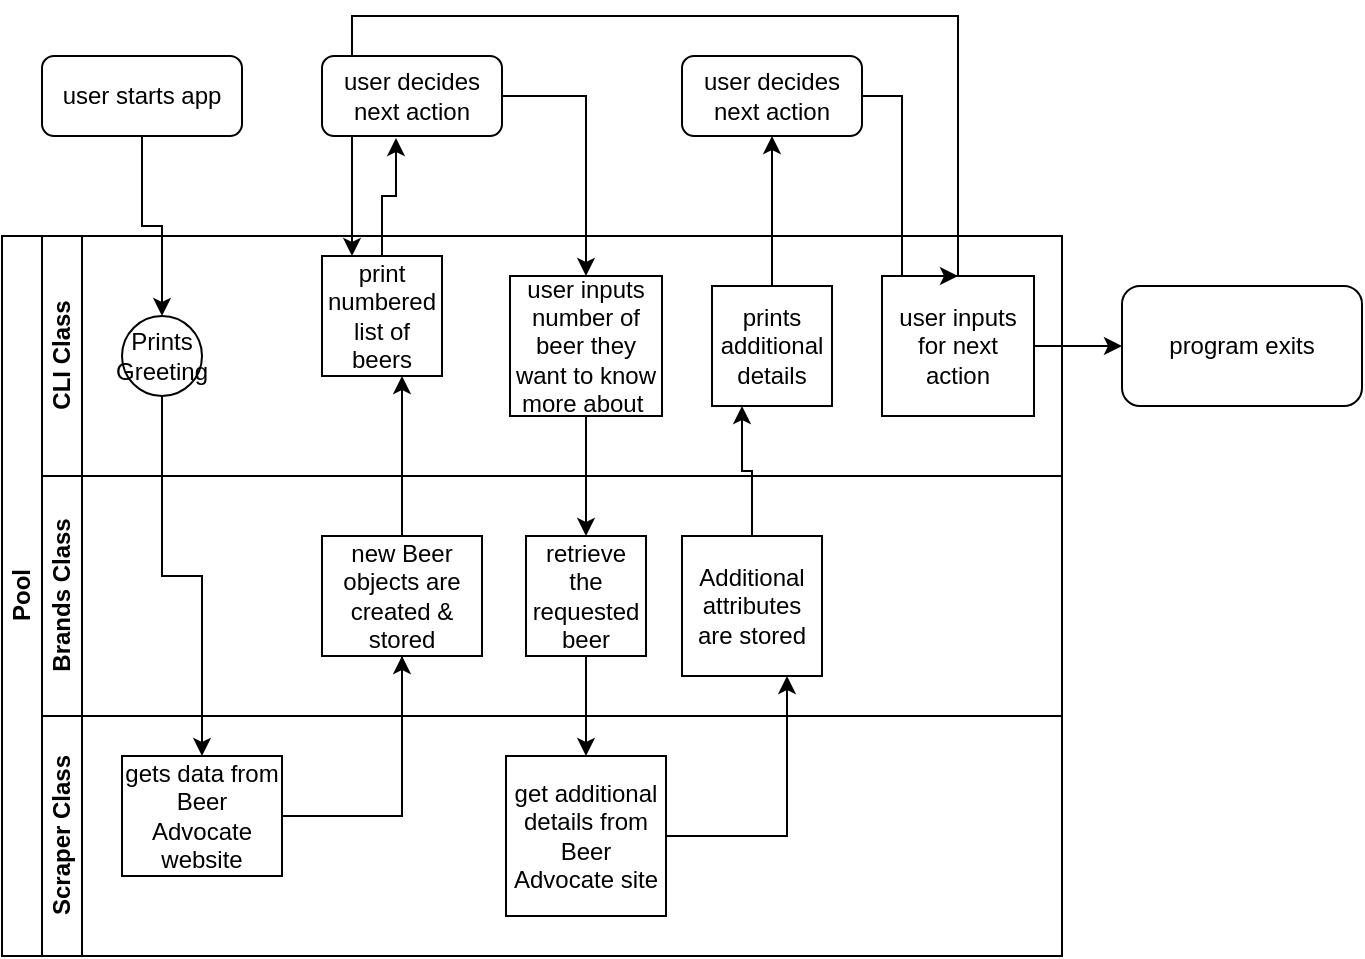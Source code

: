 <mxfile version="14.6.9" type="github">
  <diagram id="prtHgNgQTEPvFCAcTncT" name="Page-1">
    <mxGraphModel dx="852" dy="465" grid="1" gridSize="10" guides="1" tooltips="1" connect="1" arrows="1" fold="1" page="1" pageScale="1" pageWidth="827" pageHeight="1169" math="0" shadow="0">
      <root>
        <mxCell id="0" />
        <mxCell id="1" parent="0" />
        <mxCell id="dNxyNK7c78bLwvsdeMH5-19" value="Pool" style="swimlane;html=1;childLayout=stackLayout;resizeParent=1;resizeParentMax=0;horizontal=0;startSize=20;horizontalStack=0;" parent="1" vertex="1">
          <mxGeometry x="120" y="120" width="530" height="360" as="geometry" />
        </mxCell>
        <mxCell id="dNxyNK7c78bLwvsdeMH5-27" value="" style="edgeStyle=orthogonalEdgeStyle;rounded=0;orthogonalLoop=1;jettySize=auto;html=1;dashed=1;endArrow=none;endFill=0;" parent="dNxyNK7c78bLwvsdeMH5-19" source="dNxyNK7c78bLwvsdeMH5-24" target="dNxyNK7c78bLwvsdeMH5-26" edge="1">
          <mxGeometry relative="1" as="geometry" />
        </mxCell>
        <mxCell id="dNxyNK7c78bLwvsdeMH5-20" value="CLI Class" style="swimlane;html=1;startSize=20;horizontal=0;" parent="dNxyNK7c78bLwvsdeMH5-19" vertex="1">
          <mxGeometry x="20" width="510" height="120" as="geometry">
            <mxRectangle x="20" width="430" height="20" as="alternateBounds" />
          </mxGeometry>
        </mxCell>
        <mxCell id="dNxyNK7c78bLwvsdeMH5-23" value="Prints Greeting" style="ellipse;whiteSpace=wrap;html=1;" parent="dNxyNK7c78bLwvsdeMH5-20" vertex="1">
          <mxGeometry x="40" y="40" width="40" height="40" as="geometry" />
        </mxCell>
        <mxCell id="dNxyNK7c78bLwvsdeMH5-30" value="user inputs number of beer they want to know more about&amp;nbsp;" style="rounded=0;whiteSpace=wrap;html=1;fontFamily=Helvetica;fontSize=12;fontColor=#000000;align=center;" parent="dNxyNK7c78bLwvsdeMH5-20" vertex="1">
          <mxGeometry x="234" y="20" width="76" height="70" as="geometry" />
        </mxCell>
        <mxCell id="aCjkVyvEEk6ZLBAaeUyL-5" value="print numbered list of beers" style="whiteSpace=wrap;html=1;aspect=fixed;" vertex="1" parent="dNxyNK7c78bLwvsdeMH5-20">
          <mxGeometry x="140" y="10" width="60" height="60" as="geometry" />
        </mxCell>
        <mxCell id="aCjkVyvEEk6ZLBAaeUyL-17" value="prints additional details&lt;br&gt;" style="whiteSpace=wrap;html=1;aspect=fixed;" vertex="1" parent="dNxyNK7c78bLwvsdeMH5-20">
          <mxGeometry x="335" y="25" width="60" height="60" as="geometry" />
        </mxCell>
        <mxCell id="aCjkVyvEEk6ZLBAaeUyL-33" style="edgeStyle=orthogonalEdgeStyle;rounded=0;orthogonalLoop=1;jettySize=auto;html=1;entryX=0.25;entryY=0;entryDx=0;entryDy=0;" edge="1" parent="dNxyNK7c78bLwvsdeMH5-20" source="aCjkVyvEEk6ZLBAaeUyL-27" target="aCjkVyvEEk6ZLBAaeUyL-5">
          <mxGeometry relative="1" as="geometry">
            <Array as="points">
              <mxPoint x="458" y="-110" />
              <mxPoint x="155" y="-110" />
            </Array>
          </mxGeometry>
        </mxCell>
        <mxCell id="aCjkVyvEEk6ZLBAaeUyL-27" value="user inputs for next action" style="rounded=0;whiteSpace=wrap;html=1;fontFamily=Helvetica;fontSize=12;fontColor=#000000;align=center;" vertex="1" parent="dNxyNK7c78bLwvsdeMH5-20">
          <mxGeometry x="420" y="20" width="76" height="70" as="geometry" />
        </mxCell>
        <mxCell id="dNxyNK7c78bLwvsdeMH5-21" value="Brands Class" style="swimlane;html=1;startSize=20;horizontal=0;" parent="dNxyNK7c78bLwvsdeMH5-19" vertex="1">
          <mxGeometry x="20" y="120" width="510" height="120" as="geometry">
            <mxRectangle x="20" y="120" width="430" height="20" as="alternateBounds" />
          </mxGeometry>
        </mxCell>
        <mxCell id="dNxyNK7c78bLwvsdeMH5-26" value="new Beer objects are created &amp;amp; stored" style="rounded=0;whiteSpace=wrap;html=1;fontFamily=Helvetica;fontSize=12;fontColor=#000000;align=center;" parent="dNxyNK7c78bLwvsdeMH5-21" vertex="1">
          <mxGeometry x="140" y="30" width="80" height="60" as="geometry" />
        </mxCell>
        <mxCell id="aCjkVyvEEk6ZLBAaeUyL-11" value="retrieve the requested beer" style="whiteSpace=wrap;html=1;aspect=fixed;" vertex="1" parent="dNxyNK7c78bLwvsdeMH5-21">
          <mxGeometry x="242" y="30" width="60" height="60" as="geometry" />
        </mxCell>
        <mxCell id="aCjkVyvEEk6ZLBAaeUyL-15" value="Additional attributes are stored" style="whiteSpace=wrap;html=1;aspect=fixed;" vertex="1" parent="dNxyNK7c78bLwvsdeMH5-21">
          <mxGeometry x="320" y="30" width="70" height="70" as="geometry" />
        </mxCell>
        <mxCell id="dNxyNK7c78bLwvsdeMH5-22" value="Scraper Class" style="swimlane;html=1;startSize=20;horizontal=0;" parent="dNxyNK7c78bLwvsdeMH5-19" vertex="1">
          <mxGeometry x="20" y="240" width="510" height="120" as="geometry">
            <mxRectangle x="20" y="240" width="430" height="20" as="alternateBounds" />
          </mxGeometry>
        </mxCell>
        <mxCell id="dNxyNK7c78bLwvsdeMH5-24" value="gets data from Beer Advocate website" style="rounded=0;whiteSpace=wrap;html=1;fontFamily=Helvetica;fontSize=12;fontColor=#000000;align=center;" parent="dNxyNK7c78bLwvsdeMH5-22" vertex="1">
          <mxGeometry x="40" y="20" width="80" height="60" as="geometry" />
        </mxCell>
        <mxCell id="aCjkVyvEEk6ZLBAaeUyL-13" value="get additional details from Beer Advocate site&lt;br&gt;" style="whiteSpace=wrap;html=1;aspect=fixed;" vertex="1" parent="dNxyNK7c78bLwvsdeMH5-22">
          <mxGeometry x="232" y="20" width="80" height="80" as="geometry" />
        </mxCell>
        <mxCell id="dNxyNK7c78bLwvsdeMH5-25" value="" style="edgeStyle=orthogonalEdgeStyle;rounded=0;orthogonalLoop=1;jettySize=auto;html=1;" parent="dNxyNK7c78bLwvsdeMH5-19" source="dNxyNK7c78bLwvsdeMH5-23" target="dNxyNK7c78bLwvsdeMH5-24" edge="1">
          <mxGeometry relative="1" as="geometry" />
        </mxCell>
        <mxCell id="aCjkVyvEEk6ZLBAaeUyL-1" style="edgeStyle=orthogonalEdgeStyle;rounded=0;orthogonalLoop=1;jettySize=auto;html=1;entryX=0.5;entryY=1;entryDx=0;entryDy=0;" edge="1" parent="dNxyNK7c78bLwvsdeMH5-19" source="dNxyNK7c78bLwvsdeMH5-24" target="dNxyNK7c78bLwvsdeMH5-26">
          <mxGeometry relative="1" as="geometry" />
        </mxCell>
        <mxCell id="aCjkVyvEEk6ZLBAaeUyL-12" style="edgeStyle=orthogonalEdgeStyle;rounded=0;orthogonalLoop=1;jettySize=auto;html=1;entryX=0.5;entryY=0;entryDx=0;entryDy=0;" edge="1" parent="dNxyNK7c78bLwvsdeMH5-19" source="dNxyNK7c78bLwvsdeMH5-30" target="aCjkVyvEEk6ZLBAaeUyL-11">
          <mxGeometry relative="1" as="geometry" />
        </mxCell>
        <mxCell id="aCjkVyvEEk6ZLBAaeUyL-14" style="edgeStyle=orthogonalEdgeStyle;rounded=0;orthogonalLoop=1;jettySize=auto;html=1;entryX=0.5;entryY=0;entryDx=0;entryDy=0;" edge="1" parent="dNxyNK7c78bLwvsdeMH5-19" source="aCjkVyvEEk6ZLBAaeUyL-11" target="aCjkVyvEEk6ZLBAaeUyL-13">
          <mxGeometry relative="1" as="geometry" />
        </mxCell>
        <mxCell id="aCjkVyvEEk6ZLBAaeUyL-16" style="edgeStyle=orthogonalEdgeStyle;rounded=0;orthogonalLoop=1;jettySize=auto;html=1;entryX=0.75;entryY=1;entryDx=0;entryDy=0;" edge="1" parent="dNxyNK7c78bLwvsdeMH5-19" source="aCjkVyvEEk6ZLBAaeUyL-13" target="aCjkVyvEEk6ZLBAaeUyL-15">
          <mxGeometry relative="1" as="geometry" />
        </mxCell>
        <mxCell id="aCjkVyvEEk6ZLBAaeUyL-18" style="edgeStyle=orthogonalEdgeStyle;rounded=0;orthogonalLoop=1;jettySize=auto;html=1;entryX=0.25;entryY=1;entryDx=0;entryDy=0;" edge="1" parent="dNxyNK7c78bLwvsdeMH5-19" source="aCjkVyvEEk6ZLBAaeUyL-15" target="aCjkVyvEEk6ZLBAaeUyL-17">
          <mxGeometry relative="1" as="geometry" />
        </mxCell>
        <mxCell id="aCjkVyvEEk6ZLBAaeUyL-2" style="edgeStyle=orthogonalEdgeStyle;rounded=0;orthogonalLoop=1;jettySize=auto;html=1;" edge="1" parent="1" source="dNxyNK7c78bLwvsdeMH5-26">
          <mxGeometry relative="1" as="geometry">
            <mxPoint x="320" y="190" as="targetPoint" />
          </mxGeometry>
        </mxCell>
        <mxCell id="aCjkVyvEEk6ZLBAaeUyL-7" style="edgeStyle=orthogonalEdgeStyle;rounded=0;orthogonalLoop=1;jettySize=auto;html=1;entryX=0.5;entryY=0;entryDx=0;entryDy=0;" edge="1" parent="1" source="aCjkVyvEEk6ZLBAaeUyL-6" target="dNxyNK7c78bLwvsdeMH5-23">
          <mxGeometry relative="1" as="geometry" />
        </mxCell>
        <mxCell id="aCjkVyvEEk6ZLBAaeUyL-6" value="user starts app" style="rounded=1;whiteSpace=wrap;html=1;" vertex="1" parent="1">
          <mxGeometry x="140" y="30" width="100" height="40" as="geometry" />
        </mxCell>
        <mxCell id="aCjkVyvEEk6ZLBAaeUyL-10" style="edgeStyle=orthogonalEdgeStyle;rounded=0;orthogonalLoop=1;jettySize=auto;html=1;entryX=0.5;entryY=0;entryDx=0;entryDy=0;" edge="1" parent="1" source="aCjkVyvEEk6ZLBAaeUyL-8" target="dNxyNK7c78bLwvsdeMH5-30">
          <mxGeometry relative="1" as="geometry" />
        </mxCell>
        <mxCell id="aCjkVyvEEk6ZLBAaeUyL-8" value="user decides next action" style="rounded=1;whiteSpace=wrap;html=1;" vertex="1" parent="1">
          <mxGeometry x="280" y="30" width="90" height="40" as="geometry" />
        </mxCell>
        <mxCell id="aCjkVyvEEk6ZLBAaeUyL-9" style="edgeStyle=orthogonalEdgeStyle;rounded=0;orthogonalLoop=1;jettySize=auto;html=1;entryX=0.411;entryY=1.025;entryDx=0;entryDy=0;entryPerimeter=0;" edge="1" parent="1" source="aCjkVyvEEk6ZLBAaeUyL-5" target="aCjkVyvEEk6ZLBAaeUyL-8">
          <mxGeometry relative="1" as="geometry" />
        </mxCell>
        <mxCell id="aCjkVyvEEk6ZLBAaeUyL-32" style="edgeStyle=orthogonalEdgeStyle;rounded=0;orthogonalLoop=1;jettySize=auto;html=1;entryX=0.5;entryY=0;entryDx=0;entryDy=0;" edge="1" parent="1" source="aCjkVyvEEk6ZLBAaeUyL-20" target="aCjkVyvEEk6ZLBAaeUyL-27">
          <mxGeometry relative="1" as="geometry">
            <Array as="points">
              <mxPoint x="570" y="50" />
              <mxPoint x="570" y="140" />
            </Array>
          </mxGeometry>
        </mxCell>
        <mxCell id="aCjkVyvEEk6ZLBAaeUyL-20" value="user decides next action" style="rounded=1;whiteSpace=wrap;html=1;" vertex="1" parent="1">
          <mxGeometry x="460" y="30" width="90" height="40" as="geometry" />
        </mxCell>
        <mxCell id="aCjkVyvEEk6ZLBAaeUyL-21" style="edgeStyle=orthogonalEdgeStyle;rounded=0;orthogonalLoop=1;jettySize=auto;html=1;entryX=0.5;entryY=1;entryDx=0;entryDy=0;" edge="1" parent="1" source="aCjkVyvEEk6ZLBAaeUyL-17" target="aCjkVyvEEk6ZLBAaeUyL-20">
          <mxGeometry relative="1" as="geometry" />
        </mxCell>
        <mxCell id="aCjkVyvEEk6ZLBAaeUyL-29" style="edgeStyle=orthogonalEdgeStyle;rounded=0;orthogonalLoop=1;jettySize=auto;html=1;" edge="1" parent="1" source="aCjkVyvEEk6ZLBAaeUyL-27" target="aCjkVyvEEk6ZLBAaeUyL-30">
          <mxGeometry relative="1" as="geometry">
            <mxPoint x="700" y="175" as="targetPoint" />
          </mxGeometry>
        </mxCell>
        <mxCell id="aCjkVyvEEk6ZLBAaeUyL-30" value="program exits&lt;br&gt;" style="rounded=1;whiteSpace=wrap;html=1;" vertex="1" parent="1">
          <mxGeometry x="680" y="145" width="120" height="60" as="geometry" />
        </mxCell>
      </root>
    </mxGraphModel>
  </diagram>
</mxfile>
